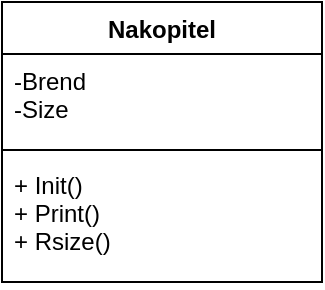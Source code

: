 <mxfile version="12.1.3" pages="1"><diagram id="BhoMOXa4icCa2tB-XnE5" name="Page-1"><mxGraphModel dx="1024" dy="428" grid="1" gridSize="10" guides="1" tooltips="1" connect="1" arrows="1" fold="1" page="1" pageScale="1" pageWidth="827" pageHeight="1169" math="0" shadow="0"><root><mxCell id="0"/><mxCell id="1" parent="0"/><mxCell id="RneaYXxocLaXmuHnBu-_-1" value="Nakopitel" style="swimlane;fontStyle=1;align=center;verticalAlign=top;childLayout=stackLayout;horizontal=1;startSize=26;horizontalStack=0;resizeParent=1;resizeParentMax=0;resizeLast=0;collapsible=1;marginBottom=0;" vertex="1" parent="1"><mxGeometry x="280" y="90" width="160" height="140" as="geometry"/></mxCell><mxCell id="RneaYXxocLaXmuHnBu-_-2" value="-Brend&#10;-Size&#10;" style="text;strokeColor=none;fillColor=none;align=left;verticalAlign=top;spacingLeft=4;spacingRight=4;overflow=hidden;rotatable=0;points=[[0,0.5],[1,0.5]];portConstraint=eastwest;" vertex="1" parent="RneaYXxocLaXmuHnBu-_-1"><mxGeometry y="26" width="160" height="44" as="geometry"/></mxCell><mxCell id="RneaYXxocLaXmuHnBu-_-3" value="" style="line;strokeWidth=1;fillColor=none;align=left;verticalAlign=middle;spacingTop=-1;spacingLeft=3;spacingRight=3;rotatable=0;labelPosition=right;points=[];portConstraint=eastwest;" vertex="1" parent="RneaYXxocLaXmuHnBu-_-1"><mxGeometry y="70" width="160" height="8" as="geometry"/></mxCell><mxCell id="RneaYXxocLaXmuHnBu-_-4" value="+ Init()&#10;+ Print()&#10;+ Rsize()" style="text;strokeColor=none;fillColor=none;align=left;verticalAlign=top;spacingLeft=4;spacingRight=4;overflow=hidden;rotatable=0;points=[[0,0.5],[1,0.5]];portConstraint=eastwest;" vertex="1" parent="RneaYXxocLaXmuHnBu-_-1"><mxGeometry y="78" width="160" height="62" as="geometry"/></mxCell></root></mxGraphModel></diagram></mxfile>